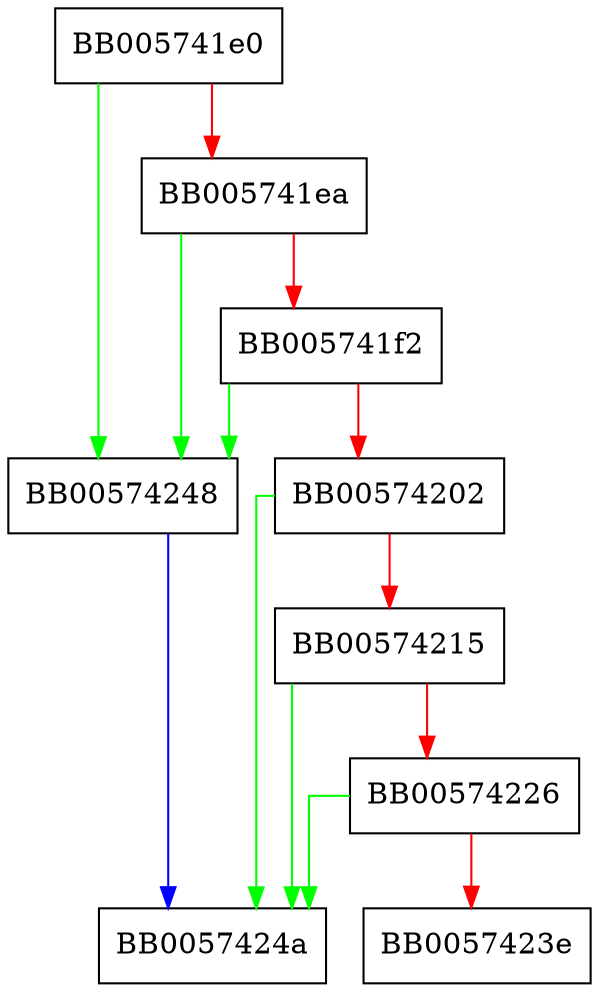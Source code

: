 digraph OSSL_CRMF_MSG_set1_regCtrl_protocolEncrKey {
  node [shape="box"];
  graph [splines=ortho];
  BB005741e0 -> BB00574248 [color="green"];
  BB005741e0 -> BB005741ea [color="red"];
  BB005741ea -> BB00574248 [color="green"];
  BB005741ea -> BB005741f2 [color="red"];
  BB005741f2 -> BB00574248 [color="green"];
  BB005741f2 -> BB00574202 [color="red"];
  BB00574202 -> BB0057424a [color="green"];
  BB00574202 -> BB00574215 [color="red"];
  BB00574215 -> BB0057424a [color="green"];
  BB00574215 -> BB00574226 [color="red"];
  BB00574226 -> BB0057424a [color="green"];
  BB00574226 -> BB0057423e [color="red"];
  BB00574248 -> BB0057424a [color="blue"];
}